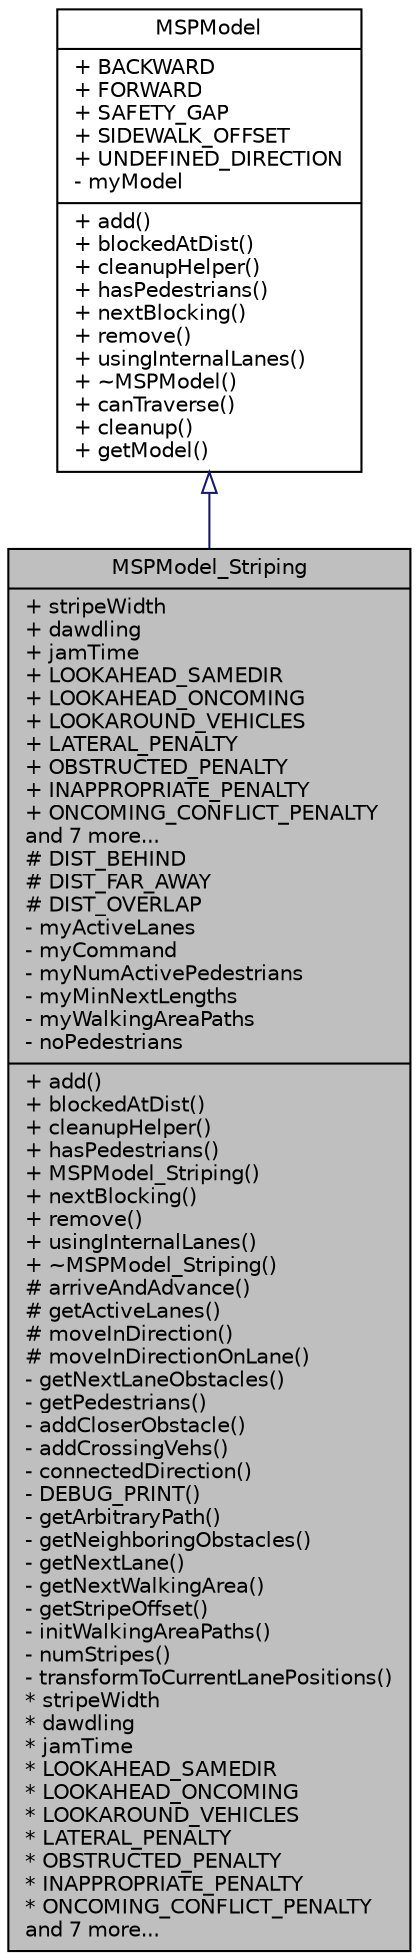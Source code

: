 digraph "MSPModel_Striping"
{
  edge [fontname="Helvetica",fontsize="10",labelfontname="Helvetica",labelfontsize="10"];
  node [fontname="Helvetica",fontsize="10",shape=record];
  Node0 [label="{MSPModel_Striping\n|+ stripeWidth\l+ dawdling\l+ jamTime\l+ LOOKAHEAD_SAMEDIR\l+ LOOKAHEAD_ONCOMING\l+ LOOKAROUND_VEHICLES\l+ LATERAL_PENALTY\l+ OBSTRUCTED_PENALTY\l+ INAPPROPRIATE_PENALTY\l+ ONCOMING_CONFLICT_PENALTY\land 7 more...\l# DIST_BEHIND\l# DIST_FAR_AWAY\l# DIST_OVERLAP\l- myActiveLanes\l- myCommand\l- myNumActivePedestrians\l- myMinNextLengths\l- myWalkingAreaPaths\l- noPedestrians\l|+ add()\l+ blockedAtDist()\l+ cleanupHelper()\l+ hasPedestrians()\l+ MSPModel_Striping()\l+ nextBlocking()\l+ remove()\l+ usingInternalLanes()\l+ ~MSPModel_Striping()\l# arriveAndAdvance()\l# getActiveLanes()\l# moveInDirection()\l# moveInDirectionOnLane()\l- getNextLaneObstacles()\l- getPedestrians()\l- addCloserObstacle()\l- addCrossingVehs()\l- connectedDirection()\l- DEBUG_PRINT()\l- getArbitraryPath()\l- getNeighboringObstacles()\l- getNextLane()\l- getNextWalkingArea()\l- getStripeOffset()\l- initWalkingAreaPaths()\l- numStripes()\l- transformToCurrentLanePositions()\l* stripeWidth\l* dawdling\l* jamTime\l* LOOKAHEAD_SAMEDIR\l* LOOKAHEAD_ONCOMING\l* LOOKAROUND_VEHICLES\l* LATERAL_PENALTY\l* OBSTRUCTED_PENALTY\l* INAPPROPRIATE_PENALTY\l* ONCOMING_CONFLICT_PENALTY\land 7 more...\l}",height=0.2,width=0.4,color="black", fillcolor="grey75", style="filled", fontcolor="black"];
  Node1 -> Node0 [dir="back",color="midnightblue",fontsize="10",style="solid",arrowtail="onormal",fontname="Helvetica"];
  Node1 [label="{MSPModel\n|+ BACKWARD\l+ FORWARD\l+ SAFETY_GAP\l+ SIDEWALK_OFFSET\l+ UNDEFINED_DIRECTION\l- myModel\l|+ add()\l+ blockedAtDist()\l+ cleanupHelper()\l+ hasPedestrians()\l+ nextBlocking()\l+ remove()\l+ usingInternalLanes()\l+ ~MSPModel()\l+ canTraverse()\l+ cleanup()\l+ getModel()\l}",height=0.2,width=0.4,color="black", fillcolor="white", style="filled",URL="$de/da8/class_m_s_p_model.html",tooltip="The pedestrian following model. "];
}
